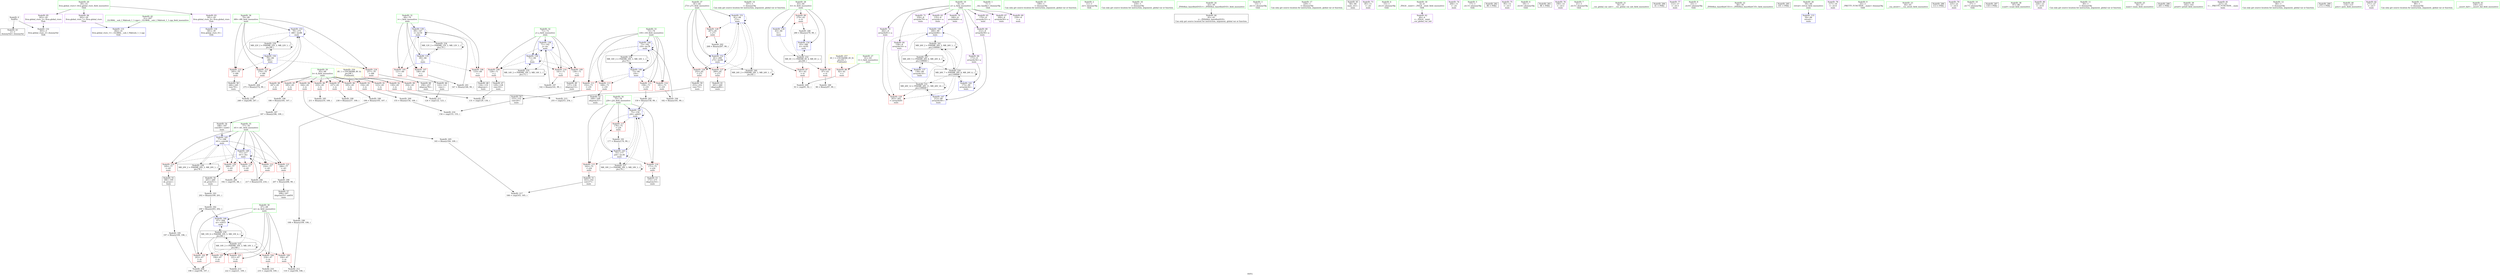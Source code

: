 digraph "SVFG" {
	label="SVFG";

	Node0x55f0c4d5fbc0 [shape=record,color=grey,label="{NodeID: 0\nNullPtr}"];
	Node0x55f0c4d5fbc0 -> Node0x55f0c4d7f590[style=solid];
	Node0x55f0c4d5fbc0 -> Node0x55f0c4d85b60[style=solid];
	Node0x55f0c4d7fad0 [shape=record,color=red,label="{NodeID: 97\n237\<--65\n\<--b\nmain\n}"];
	Node0x55f0c4d7fad0 -> Node0x55f0c4d838e0[style=solid];
	Node0x55f0c4d60270 [shape=record,color=green,label="{NodeID: 14\n107\<--1\n\<--dummyObj\nCan only get source location for instruction, argument, global var or function.}"];
	Node0x55f0c4d83160 [shape=record,color=grey,label="{NodeID: 194\n182 = Binary(181, 99, )\n}"];
	Node0x55f0c4d83160 -> Node0x55f0c4d86550[style=solid];
	Node0x55f0c4d80630 [shape=record,color=red,label="{NodeID: 111\n152\<--73\n\<--i18\nmain\n}"];
	Node0x55f0c4d80630 -> Node0x55f0c4d61d00[style=solid];
	Node0x55f0c4d62530 [shape=record,color=green,label="{NodeID: 28\n63\<--64\ntt\<--tt_field_insensitive\nmain\n}"];
	Node0x55f0c4d62530 -> Node0x55f0c4d82650[style=solid];
	Node0x55f0c4d62530 -> Node0x55f0c4d82720[style=solid];
	Node0x55f0c4d62530 -> Node0x55f0c4d827f0[style=solid];
	Node0x55f0c4d62530 -> Node0x55f0c4d85d30[style=solid];
	Node0x55f0c4d62530 -> Node0x55f0c4d86d70[style=solid];
	Node0x55f0c4d8bbe0 [shape=record,color=grey,label="{NodeID: 208\n198 = cmp(194, 197, )\n}"];
	Node0x55f0c4d85550 [shape=record,color=red,label="{NodeID: 125\n274\<--79\n\<--i68\nmain\n}"];
	Node0x55f0c4d85550 -> Node0x55f0c4d8b5e0[style=solid];
	Node0x55f0c4d7f490 [shape=record,color=green,label="{NodeID: 42\n31\<--297\n_GLOBAL__sub_I_Nikitosh_1_1.cpp\<--_GLOBAL__sub_I_Nikitosh_1_1.cpp_field_insensitive\n}"];
	Node0x55f0c4d7f490 -> Node0x55f0c4d85a60[style=solid];
	Node0x55f0c4d86140 [shape=record,color=blue,label="{NodeID: 139\n69\<--147\ni\<--inc16\nmain\n}"];
	Node0x55f0c4d86140 -> Node0x55f0c4d80150[style=dashed];
	Node0x55f0c4d86140 -> Node0x55f0c4d80220[style=dashed];
	Node0x55f0c4d86140 -> Node0x55f0c4d802f0[style=dashed];
	Node0x55f0c4d86140 -> Node0x55f0c4d86140[style=dashed];
	Node0x55f0c4d86140 -> Node0x55f0c4d98570[style=dashed];
	Node0x55f0c4d80c90 [shape=record,color=black,label="{NodeID: 56\n201\<--200\nsh_prom51\<--\nmain\n}"];
	Node0x55f0c4d80c90 -> Node0x55f0c4d82fe0[style=solid];
	Node0x55f0c4d98f70 [shape=record,color=black,label="{NodeID: 236\nMR_16V_2 = PHI(MR_16V_3, MR_16V_1, )\npts\{74 \}\n}"];
	Node0x55f0c4d98f70 -> Node0x55f0c4d86210[style=dashed];
	Node0x55f0c4d98f70 -> Node0x55f0c4d98f70[style=dashed];
	Node0x55f0c4d86ca0 [shape=record,color=blue,label="{NodeID: 153\n79\<--275\ni68\<--inc88\nmain\n}"];
	Node0x55f0c4d86ca0 -> Node0x55f0c4d853b0[style=dashed];
	Node0x55f0c4d86ca0 -> Node0x55f0c4d85480[style=dashed];
	Node0x55f0c4d86ca0 -> Node0x55f0c4d85550[style=dashed];
	Node0x55f0c4d86ca0 -> Node0x55f0c4d86ca0[style=dashed];
	Node0x55f0c4d86ca0 -> Node0x55f0c4d99e70[style=dashed];
	Node0x55f0c4d817f0 [shape=record,color=purple,label="{NodeID: 70\n240\<--8\narrayidx66\<--a\nmain\n}"];
	Node0x55f0c4d817f0 -> Node0x55f0c4d86960[style=solid];
	Node0x55f0c4d82380 [shape=record,color=purple,label="{NodeID: 84\n302\<--29\nllvm.global_ctors_1\<--llvm.global_ctors\nGlob }"];
	Node0x55f0c4d82380 -> Node0x55f0c4d85a60[style=solid];
	Node0x55f0c4d73530 [shape=record,color=green,label="{NodeID: 1\n7\<--1\n__dso_handle\<--dummyObj\nGlob }"];
	Node0x55f0c4d7fba0 [shape=record,color=red,label="{NodeID: 98\n247\<--65\n\<--b\nmain\n}"];
	Node0x55f0c4d7fba0 -> Node0x55f0c4d8c4e0[style=solid];
	Node0x55f0c4d61360 [shape=record,color=green,label="{NodeID: 15\n109\<--1\n\<--dummyObj\nCan only get source location for instruction, argument, global var or function.}"];
	Node0x55f0c4d832e0 [shape=record,color=grey,label="{NodeID: 195\n197 = Binary(109, 196, )\n}"];
	Node0x55f0c4d832e0 -> Node0x55f0c4d8bbe0[style=solid];
	Node0x55f0c4d80700 [shape=record,color=red,label="{NodeID: 112\n158\<--73\n\<--i18\nmain\n}"];
	Node0x55f0c4d80700 -> Node0x55f0c4d8b460[style=solid];
	Node0x55f0c4d62600 [shape=record,color=green,label="{NodeID: 29\n65\<--66\nb\<--b_field_insensitive\nmain\n}"];
	Node0x55f0c4d62600 -> Node0x55f0c4d828c0[style=solid];
	Node0x55f0c4d62600 -> Node0x55f0c4d82990[style=solid];
	Node0x55f0c4d62600 -> Node0x55f0c4d82a60[style=solid];
	Node0x55f0c4d62600 -> Node0x55f0c4d82b30[style=solid];
	Node0x55f0c4d62600 -> Node0x55f0c4d82c00[style=solid];
	Node0x55f0c4d62600 -> Node0x55f0c4d82cd0[style=solid];
	Node0x55f0c4d62600 -> Node0x55f0c4d7fa00[style=solid];
	Node0x55f0c4d62600 -> Node0x55f0c4d7fad0[style=solid];
	Node0x55f0c4d62600 -> Node0x55f0c4d7fba0[style=solid];
	Node0x55f0c4d62600 -> Node0x55f0c4d7fc70[style=solid];
	Node0x55f0c4d8bd60 [shape=record,color=grey,label="{NodeID: 209\n93 = cmp(91, 92, )\n}"];
	Node0x55f0c4d85620 [shape=record,color=red,label="{NodeID: 126\n252\<--81\n\<--j73\nmain\n}"];
	Node0x55f0c4d85620 -> Node0x55f0c4d80f00[style=solid];
	Node0x55f0c4d7f590 [shape=record,color=black,label="{NodeID: 43\n2\<--3\ndummyVal\<--dummyVal\n}"];
	Node0x55f0c4d86210 [shape=record,color=blue,label="{NodeID: 140\n73\<--84\ni18\<--\nmain\n}"];
	Node0x55f0c4d86210 -> Node0x55f0c4d80630[style=dashed];
	Node0x55f0c4d86210 -> Node0x55f0c4d80700[style=dashed];
	Node0x55f0c4d86210 -> Node0x55f0c4d807d0[style=dashed];
	Node0x55f0c4d86210 -> Node0x55f0c4d808a0[style=dashed];
	Node0x55f0c4d86210 -> Node0x55f0c4d86550[style=dashed];
	Node0x55f0c4d86210 -> Node0x55f0c4d98f70[style=dashed];
	Node0x55f0c4d80d60 [shape=record,color=black,label="{NodeID: 57\n208\<--207\nidxprom55\<--add54\nmain\n}"];
	Node0x55f0c4d99470 [shape=record,color=black,label="{NodeID: 237\nMR_18V_2 = PHI(MR_18V_3, MR_18V_1, )\npts\{76 \}\n}"];
	Node0x55f0c4d99470 -> Node0x55f0c4d862e0[style=dashed];
	Node0x55f0c4d99470 -> Node0x55f0c4d99470[style=dashed];
	Node0x55f0c4d86d70 [shape=record,color=blue,label="{NodeID: 154\n63\<--280\ntt\<--inc91\nmain\n}"];
	Node0x55f0c4d86d70 -> Node0x55f0c4d97b70[style=dashed];
	Node0x55f0c4d818c0 [shape=record,color=purple,label="{NodeID: 71\n259\<--8\narrayidx79\<--a\nmain\n}"];
	Node0x55f0c4d82480 [shape=record,color=purple,label="{NodeID: 85\n303\<--29\nllvm.global_ctors_2\<--llvm.global_ctors\nGlob }"];
	Node0x55f0c4d82480 -> Node0x55f0c4d85b60[style=solid];
	Node0x55f0c4d60b40 [shape=record,color=green,label="{NodeID: 2\n11\<--1\n.str\<--dummyObj\nGlob }"];
	Node0x55f0c4d7fc70 [shape=record,color=red,label="{NodeID: 99\n254\<--65\n\<--b\nmain\n}"];
	Node0x55f0c4d7fc70 -> Node0x55f0c4d8c660[style=solid];
	Node0x55f0c4d61430 [shape=record,color=green,label="{NodeID: 16\n218\<--1\n\<--dummyObj\nCan only get source location for instruction, argument, global var or function.}"];
	Node0x55f0c4d83460 [shape=record,color=grey,label="{NodeID: 196\n186 = Binary(185, 107, )\n}"];
	Node0x55f0c4d83460 -> Node0x55f0c4d88c50[style=solid];
	Node0x55f0c4d807d0 [shape=record,color=red,label="{NodeID: 113\n168\<--73\n\<--i18\nmain\n}"];
	Node0x55f0c4d807d0 -> Node0x55f0c4d61ea0[style=solid];
	Node0x55f0c4d626d0 [shape=record,color=green,label="{NodeID: 30\n67\<--68\nm\<--m_field_insensitive\nmain\n}"];
	Node0x55f0c4d626d0 -> Node0x55f0c4d7fd40[style=solid];
	Node0x55f0c4d626d0 -> Node0x55f0c4d7fe10[style=solid];
	Node0x55f0c4d626d0 -> Node0x55f0c4d7fee0[style=solid];
	Node0x55f0c4d626d0 -> Node0x55f0c4d7ffb0[style=solid];
	Node0x55f0c4d626d0 -> Node0x55f0c4d80080[style=solid];
	Node0x55f0c4d626d0 -> Node0x55f0c4d866f0[style=solid];
	Node0x55f0c4d8bee0 [shape=record,color=grey,label="{NodeID: 210\n235 = cmp(234, 109, )\n}"];
	Node0x55f0c4d856f0 [shape=record,color=red,label="{NodeID: 127\n260\<--81\n\<--j73\nmain\n}"];
	Node0x55f0c4d856f0 -> Node0x55f0c4d810a0[style=solid];
	Node0x55f0c4d7f690 [shape=record,color=black,label="{NodeID: 44\n42\<--43\n\<--_ZNSt8ios_base4InitD1Ev\nCan only get source location for instruction, argument, global var or function.}"];
	Node0x55f0c4d862e0 [shape=record,color=blue,label="{NodeID: 141\n75\<--159\nj24\<--add25\nmain\n}"];
	Node0x55f0c4d862e0 -> Node0x55f0c4d80970[style=dashed];
	Node0x55f0c4d862e0 -> Node0x55f0c4d84e00[style=dashed];
	Node0x55f0c4d862e0 -> Node0x55f0c4d84ed0[style=dashed];
	Node0x55f0c4d862e0 -> Node0x55f0c4d862e0[style=dashed];
	Node0x55f0c4d862e0 -> Node0x55f0c4d86480[style=dashed];
	Node0x55f0c4d862e0 -> Node0x55f0c4d99470[style=dashed];
	Node0x55f0c4d80e30 [shape=record,color=black,label="{NodeID: 58\n246\<--245\nconv70\<--\nmain\n}"];
	Node0x55f0c4d80e30 -> Node0x55f0c4d8c4e0[style=solid];
	Node0x55f0c4d99970 [shape=record,color=black,label="{NodeID: 238\nMR_20V_2 = PHI(MR_20V_3, MR_20V_1, )\npts\{78 \}\n}"];
	Node0x55f0c4d99970 -> Node0x55f0c4d86620[style=dashed];
	Node0x55f0c4d99970 -> Node0x55f0c4d99970[style=dashed];
	Node0x55f0c4d81990 [shape=record,color=purple,label="{NodeID: 72\n262\<--8\narrayidx81\<--a\nmain\n}"];
	Node0x55f0c4d81990 -> Node0x55f0c4d85890[style=solid];
	Node0x55f0c4d82580 [shape=record,color=red,label="{NodeID: 86\n92\<--61\n\<--t\nmain\n}"];
	Node0x55f0c4d82580 -> Node0x55f0c4d8bd60[style=solid];
	Node0x55f0c4d5ecd0 [shape=record,color=green,label="{NodeID: 3\n13\<--1\n.str.1\<--dummyObj\nGlob }"];
	Node0x55f0c4d7fd40 [shape=record,color=red,label="{NodeID: 100\n104\<--67\n\<--m\nmain\n}"];
	Node0x55f0c4d7fd40 -> Node0x55f0c4d8c1e0[style=solid];
	Node0x55f0c4d61500 [shape=record,color=green,label="{NodeID: 17\n229\<--1\n\<--dummyObj\nCan only get source location for instruction, argument, global var or function.}"];
	Node0x55f0c4d835e0 [shape=record,color=grey,label="{NodeID: 197\n142 = Binary(141, 99, )\n}"];
	Node0x55f0c4d835e0 -> Node0x55f0c4d86070[style=solid];
	Node0x55f0c4d808a0 [shape=record,color=red,label="{NodeID: 114\n181\<--73\n\<--i18\nmain\n}"];
	Node0x55f0c4d808a0 -> Node0x55f0c4d83160[style=solid];
	Node0x55f0c4d627a0 [shape=record,color=green,label="{NodeID: 31\n69\<--70\ni\<--i_field_insensitive\nmain\n}"];
	Node0x55f0c4d627a0 -> Node0x55f0c4d80150[style=solid];
	Node0x55f0c4d627a0 -> Node0x55f0c4d80220[style=solid];
	Node0x55f0c4d627a0 -> Node0x55f0c4d802f0[style=solid];
	Node0x55f0c4d627a0 -> Node0x55f0c4d85e00[style=solid];
	Node0x55f0c4d627a0 -> Node0x55f0c4d86140[style=solid];
	Node0x55f0c4d8c060 [shape=record,color=grey,label="{NodeID: 211\n124 = cmp(122, 123, )\n}"];
	Node0x55f0c4d857c0 [shape=record,color=red,label="{NodeID: 128\n267\<--81\n\<--j73\nmain\n}"];
	Node0x55f0c4d857c0 -> Node0x55f0c4d8b320[style=solid];
	Node0x55f0c4d7f790 [shape=record,color=black,label="{NodeID: 45\n58\<--84\nmain_ret\<--\nmain\n}"];
	Node0x55f0c4d863b0 [shape=record,color=blue,label="{NodeID: 142\n173\<--99\narrayidx34\<--\nmain\n}"];
	Node0x55f0c4d863b0 -> Node0x55f0c4d863b0[style=dashed];
	Node0x55f0c4d863b0 -> Node0x55f0c4d93f70[style=dashed];
	Node0x55f0c4d80f00 [shape=record,color=black,label="{NodeID: 59\n253\<--252\nconv75\<--\nmain\n}"];
	Node0x55f0c4d80f00 -> Node0x55f0c4d8c660[style=solid];
	Node0x55f0c4d99e70 [shape=record,color=black,label="{NodeID: 239\nMR_22V_2 = PHI(MR_22V_3, MR_22V_1, )\npts\{80 \}\n}"];
	Node0x55f0c4d99e70 -> Node0x55f0c4d86a30[style=dashed];
	Node0x55f0c4d99e70 -> Node0x55f0c4d99e70[style=dashed];
	Node0x55f0c4d81a60 [shape=record,color=purple,label="{NodeID: 73\n85\<--11\n\<--.str\nmain\n}"];
	Node0x55f0c4d82650 [shape=record,color=red,label="{NodeID: 87\n91\<--63\n\<--tt\nmain\n}"];
	Node0x55f0c4d82650 -> Node0x55f0c4d8bd60[style=solid];
	Node0x55f0c4d60990 [shape=record,color=green,label="{NodeID: 4\n15\<--1\n.str.2\<--dummyObj\nGlob }"];
	Node0x55f0c4d887d0 [shape=record,color=grey,label="{NodeID: 184\n217 = Binary(216, 218, )\n}"];
	Node0x55f0c4d887d0 -> Node0x55f0c4d86890[style=solid];
	Node0x55f0c4d7fe10 [shape=record,color=red,label="{NodeID: 101\n194\<--67\n\<--m\nmain\n}"];
	Node0x55f0c4d7fe10 -> Node0x55f0c4d8bbe0[style=solid];
	Node0x55f0c4d615d0 [shape=record,color=green,label="{NodeID: 18\n4\<--6\n_ZStL8__ioinit\<--_ZStL8__ioinit_field_insensitive\nGlob }"];
	Node0x55f0c4d615d0 -> Node0x55f0c4d81170[style=solid];
	Node0x55f0c4d83760 [shape=record,color=grey,label="{NodeID: 198\n108 = Binary(109, 106, )\n}"];
	Node0x55f0c4d83760 -> Node0x55f0c4d8c1e0[style=solid];
	Node0x55f0c4d80970 [shape=record,color=red,label="{NodeID: 115\n162\<--75\n\<--j24\nmain\n}"];
	Node0x55f0c4d80970 -> Node0x55f0c4d61dd0[style=solid];
	Node0x55f0c4d62870 [shape=record,color=green,label="{NodeID: 32\n71\<--72\nj\<--j_field_insensitive\nmain\n}"];
	Node0x55f0c4d62870 -> Node0x55f0c4d803c0[style=solid];
	Node0x55f0c4d62870 -> Node0x55f0c4d80490[style=solid];
	Node0x55f0c4d62870 -> Node0x55f0c4d80560[style=solid];
	Node0x55f0c4d62870 -> Node0x55f0c4d85ed0[style=solid];
	Node0x55f0c4d62870 -> Node0x55f0c4d86070[style=solid];
	Node0x55f0c4d8c1e0 [shape=record,color=grey,label="{NodeID: 212\n110 = cmp(104, 108, )\n}"];
	Node0x55f0c4d85890 [shape=record,color=red,label="{NodeID: 129\n263\<--262\n\<--arrayidx81\nmain\n}"];
	Node0x55f0c4d7f860 [shape=record,color=black,label="{NodeID: 46\n122\<--121\nconv\<--\nmain\n}"];
	Node0x55f0c4d7f860 -> Node0x55f0c4d8c060[style=solid];
	Node0x55f0c4d86480 [shape=record,color=blue,label="{NodeID: 143\n75\<--177\nj24\<--inc36\nmain\n}"];
	Node0x55f0c4d86480 -> Node0x55f0c4d80970[style=dashed];
	Node0x55f0c4d86480 -> Node0x55f0c4d84e00[style=dashed];
	Node0x55f0c4d86480 -> Node0x55f0c4d84ed0[style=dashed];
	Node0x55f0c4d86480 -> Node0x55f0c4d862e0[style=dashed];
	Node0x55f0c4d86480 -> Node0x55f0c4d86480[style=dashed];
	Node0x55f0c4d86480 -> Node0x55f0c4d99470[style=dashed];
	Node0x55f0c4d80fd0 [shape=record,color=black,label="{NodeID: 60\n258\<--257\nidxprom78\<--\nmain\n}"];
	Node0x55f0c4d9a370 [shape=record,color=black,label="{NodeID: 240\nMR_24V_2 = PHI(MR_24V_3, MR_24V_1, )\npts\{82 \}\n}"];
	Node0x55f0c4d9a370 -> Node0x55f0c4d86b00[style=dashed];
	Node0x55f0c4d9a370 -> Node0x55f0c4d9a370[style=dashed];
	Node0x55f0c4d81b30 [shape=record,color=purple,label="{NodeID: 74\n264\<--11\n\<--.str\nmain\n}"];
	Node0x55f0c4d82720 [shape=record,color=red,label="{NodeID: 88\n97\<--63\n\<--tt\nmain\n}"];
	Node0x55f0c4d82720 -> Node0x55f0c4d88f50[style=solid];
	Node0x55f0c4d5fee0 [shape=record,color=green,label="{NodeID: 5\n17\<--1\n.str.3\<--dummyObj\nGlob }"];
	Node0x55f0c4d88950 [shape=record,color=grey,label="{NodeID: 185\n211 = Binary(210, 109, )\n}"];
	Node0x55f0c4d7fee0 [shape=record,color=red,label="{NodeID: 102\n203\<--67\n\<--m\nmain\n}"];
	Node0x55f0c4d7fee0 -> Node0x55f0c4d82e60[style=solid];
	Node0x55f0c4d616a0 [shape=record,color=green,label="{NodeID: 19\n8\<--10\na\<--a_field_insensitive\nGlob }"];
	Node0x55f0c4d616a0 -> Node0x55f0c4d81240[style=solid];
	Node0x55f0c4d616a0 -> Node0x55f0c4d81310[style=solid];
	Node0x55f0c4d616a0 -> Node0x55f0c4d813e0[style=solid];
	Node0x55f0c4d616a0 -> Node0x55f0c4d814b0[style=solid];
	Node0x55f0c4d616a0 -> Node0x55f0c4d81580[style=solid];
	Node0x55f0c4d616a0 -> Node0x55f0c4d81650[style=solid];
	Node0x55f0c4d616a0 -> Node0x55f0c4d81720[style=solid];
	Node0x55f0c4d616a0 -> Node0x55f0c4d817f0[style=solid];
	Node0x55f0c4d616a0 -> Node0x55f0c4d818c0[style=solid];
	Node0x55f0c4d616a0 -> Node0x55f0c4d81990[style=solid];
	Node0x55f0c4dad4e0 [shape=record,color=black,label="{NodeID: 282\n86 = PHI()\n}"];
	Node0x55f0c4d838e0 [shape=record,color=grey,label="{NodeID: 199\n238 = Binary(237, 109, )\n}"];
	Node0x55f0c4d84e00 [shape=record,color=red,label="{NodeID: 116\n171\<--75\n\<--j24\nmain\n}"];
	Node0x55f0c4d84e00 -> Node0x55f0c4d80a20[style=solid];
	Node0x55f0c4d7ee40 [shape=record,color=green,label="{NodeID: 33\n73\<--74\ni18\<--i18_field_insensitive\nmain\n}"];
	Node0x55f0c4d7ee40 -> Node0x55f0c4d80630[style=solid];
	Node0x55f0c4d7ee40 -> Node0x55f0c4d80700[style=solid];
	Node0x55f0c4d7ee40 -> Node0x55f0c4d807d0[style=solid];
	Node0x55f0c4d7ee40 -> Node0x55f0c4d808a0[style=solid];
	Node0x55f0c4d7ee40 -> Node0x55f0c4d86210[style=solid];
	Node0x55f0c4d7ee40 -> Node0x55f0c4d86550[style=solid];
	Node0x55f0c4d8c360 [shape=record,color=grey,label="{NodeID: 213\n222 = cmp(221, 109, )\n}"];
	Node0x55f0c4d85960 [shape=record,color=blue,label="{NodeID: 130\n301\<--30\nllvm.global_ctors_0\<--\nGlob }"];
	Node0x55f0c4d7f930 [shape=record,color=black,label="{NodeID: 47\n129\<--128\nconv10\<--\nmain\n}"];
	Node0x55f0c4d7f930 -> Node0x55f0c4d8ba60[style=solid];
	Node0x55f0c4d86550 [shape=record,color=blue,label="{NodeID: 144\n73\<--182\ni18\<--inc39\nmain\n}"];
	Node0x55f0c4d86550 -> Node0x55f0c4d80630[style=dashed];
	Node0x55f0c4d86550 -> Node0x55f0c4d80700[style=dashed];
	Node0x55f0c4d86550 -> Node0x55f0c4d807d0[style=dashed];
	Node0x55f0c4d86550 -> Node0x55f0c4d808a0[style=dashed];
	Node0x55f0c4d86550 -> Node0x55f0c4d86550[style=dashed];
	Node0x55f0c4d86550 -> Node0x55f0c4d98f70[style=dashed];
	Node0x55f0c4d810a0 [shape=record,color=black,label="{NodeID: 61\n261\<--260\nidxprom80\<--\nmain\n}"];
	Node0x55f0c4d9a870 [shape=record,color=black,label="{NodeID: 241\nMR_26V_2 = PHI(MR_26V_3, MR_26V_1, )\npts\{100000 \}\n}"];
	Node0x55f0c4d9a870 -> Node0x55f0c4d93f70[style=dashed];
	Node0x55f0c4d9a870 -> Node0x55f0c4d9a870[style=dashed];
	Node0x55f0c4d9a870 -> Node0x55f0c4d9ca70[style=dashed];
	Node0x55f0c4d81c00 [shape=record,color=purple,label="{NodeID: 75\n95\<--13\n\<--.str.1\nmain\n}"];
	Node0x55f0c4d827f0 [shape=record,color=red,label="{NodeID: 89\n279\<--63\n\<--tt\nmain\n}"];
	Node0x55f0c4d827f0 -> Node0x55f0c4d88ad0[style=solid];
	Node0x55f0c4d62990 [shape=record,color=green,label="{NodeID: 6\n19\<--1\n.str.4\<--dummyObj\nGlob }"];
	Node0x55f0c4d88ad0 [shape=record,color=grey,label="{NodeID: 186\n280 = Binary(279, 99, )\n}"];
	Node0x55f0c4d88ad0 -> Node0x55f0c4d86d70[style=solid];
	Node0x55f0c4d7ffb0 [shape=record,color=red,label="{NodeID: 103\n221\<--67\n\<--m\nmain\n}"];
	Node0x55f0c4d7ffb0 -> Node0x55f0c4d8c360[style=solid];
	Node0x55f0c4d60c90 [shape=record,color=green,label="{NodeID: 20\n29\<--33\nllvm.global_ctors\<--llvm.global_ctors_field_insensitive\nGlob }"];
	Node0x55f0c4d60c90 -> Node0x55f0c4d82280[style=solid];
	Node0x55f0c4d60c90 -> Node0x55f0c4d82380[style=solid];
	Node0x55f0c4d60c90 -> Node0x55f0c4d82480[style=solid];
	Node0x55f0c4dad5e0 [shape=record,color=black,label="{NodeID: 283\n96 = PHI()\n}"];
	Node0x55f0c4d83a60 [shape=record,color=grey,label="{NodeID: 200\n155 = Binary(154, 109, )\n}"];
	Node0x55f0c4d83a60 -> Node0x55f0c4d8c7e0[style=solid];
	Node0x55f0c4d84ed0 [shape=record,color=red,label="{NodeID: 117\n176\<--75\n\<--j24\nmain\n}"];
	Node0x55f0c4d84ed0 -> Node0x55f0c4d89250[style=solid];
	Node0x55f0c4d7eed0 [shape=record,color=green,label="{NodeID: 34\n75\<--76\nj24\<--j24_field_insensitive\nmain\n}"];
	Node0x55f0c4d7eed0 -> Node0x55f0c4d80970[style=solid];
	Node0x55f0c4d7eed0 -> Node0x55f0c4d84e00[style=solid];
	Node0x55f0c4d7eed0 -> Node0x55f0c4d84ed0[style=solid];
	Node0x55f0c4d7eed0 -> Node0x55f0c4d862e0[style=solid];
	Node0x55f0c4d7eed0 -> Node0x55f0c4d86480[style=solid];
	Node0x55f0c4d8c4e0 [shape=record,color=grey,label="{NodeID: 214\n248 = cmp(246, 247, )\n}"];
	Node0x55f0c4d85a60 [shape=record,color=blue,label="{NodeID: 131\n302\<--31\nllvm.global_ctors_1\<--_GLOBAL__sub_I_Nikitosh_1_1.cpp\nGlob }"];
	Node0x55f0c4d61b60 [shape=record,color=black,label="{NodeID: 48\n134\<--133\nidxprom\<--\nmain\n}"];
	Node0x55f0c4d86620 [shape=record,color=blue,label="{NodeID: 145\n77\<--188\ni41\<--conv44\nmain\n}"];
	Node0x55f0c4d86620 -> Node0x55f0c4d84fa0[style=dashed];
	Node0x55f0c4d86620 -> Node0x55f0c4d85070[style=dashed];
	Node0x55f0c4d86620 -> Node0x55f0c4d85140[style=dashed];
	Node0x55f0c4d86620 -> Node0x55f0c4d85210[style=dashed];
	Node0x55f0c4d86620 -> Node0x55f0c4d852e0[style=dashed];
	Node0x55f0c4d86620 -> Node0x55f0c4d86890[style=dashed];
	Node0x55f0c4d86620 -> Node0x55f0c4d99970[style=dashed];
	Node0x55f0c4d81170 [shape=record,color=purple,label="{NodeID: 62\n40\<--4\n\<--_ZStL8__ioinit\n__cxx_global_var_init\n}"];
	Node0x55f0c4d81cd0 [shape=record,color=purple,label="{NodeID: 76\n100\<--15\n\<--.str.2\nmain\n}"];
	Node0x55f0c4d828c0 [shape=record,color=red,label="{NodeID: 90\n105\<--65\n\<--b\nmain\n}"];
	Node0x55f0c4d828c0 -> Node0x55f0c4d88dd0[style=solid];
	Node0x55f0c4d62a20 [shape=record,color=green,label="{NodeID: 7\n21\<--1\n.str.5\<--dummyObj\nGlob }"];
	Node0x55f0c4d88c50 [shape=record,color=grey,label="{NodeID: 187\n187 = Binary(186, 109, )\n}"];
	Node0x55f0c4d88c50 -> Node0x55f0c4d80af0[style=solid];
	Node0x55f0c4d80080 [shape=record,color=red,label="{NodeID: 104\n234\<--67\n\<--m\nmain\n}"];
	Node0x55f0c4d80080 -> Node0x55f0c4d8bee0[style=solid];
	Node0x55f0c4d60d60 [shape=record,color=green,label="{NodeID: 21\n34\<--35\n__cxx_global_var_init\<--__cxx_global_var_init_field_insensitive\n}"];
	Node0x55f0c4dade00 [shape=record,color=black,label="{NodeID: 284\n41 = PHI()\n}"];
	Node0x55f0c4d83be0 [shape=record,color=grey,label="{NodeID: 201\n147 = Binary(146, 99, )\n}"];
	Node0x55f0c4d83be0 -> Node0x55f0c4d86140[style=solid];
	Node0x55f0c4d84fa0 [shape=record,color=red,label="{NodeID: 118\n191\<--77\n\<--i41\nmain\n}"];
	Node0x55f0c4d84fa0 -> Node0x55f0c4d8b8e0[style=solid];
	Node0x55f0c4d7ef60 [shape=record,color=green,label="{NodeID: 35\n77\<--78\ni41\<--i41_field_insensitive\nmain\n}"];
	Node0x55f0c4d7ef60 -> Node0x55f0c4d84fa0[style=solid];
	Node0x55f0c4d7ef60 -> Node0x55f0c4d85070[style=solid];
	Node0x55f0c4d7ef60 -> Node0x55f0c4d85140[style=solid];
	Node0x55f0c4d7ef60 -> Node0x55f0c4d85210[style=solid];
	Node0x55f0c4d7ef60 -> Node0x55f0c4d852e0[style=solid];
	Node0x55f0c4d7ef60 -> Node0x55f0c4d86620[style=solid];
	Node0x55f0c4d7ef60 -> Node0x55f0c4d86890[style=solid];
	Node0x55f0c4d8c660 [shape=record,color=grey,label="{NodeID: 215\n255 = cmp(253, 254, )\n}"];
	Node0x55f0c4d85b60 [shape=record,color=blue, style = dotted,label="{NodeID: 132\n303\<--3\nllvm.global_ctors_2\<--dummyVal\nGlob }"];
	Node0x55f0c4d61c30 [shape=record,color=black,label="{NodeID: 49\n137\<--136\nidxprom13\<--\nmain\n}"];
	Node0x55f0c4d866f0 [shape=record,color=blue,label="{NodeID: 146\n67\<--204\nm\<--sub53\nmain\n}"];
	Node0x55f0c4d866f0 -> Node0x55f0c4d97170[style=dashed];
	Node0x55f0c4d81240 [shape=record,color=purple,label="{NodeID: 63\n135\<--8\narrayidx\<--a\nmain\n}"];
	Node0x55f0c4d81da0 [shape=record,color=purple,label="{NodeID: 77\n112\<--17\n\<--.str.3\nmain\n}"];
	Node0x55f0c4da0290 [shape=record,color=yellow,style=double,label="{NodeID: 257\n4V_1 = ENCHI(MR_4V_0)\npts\{62 \}\nFun[main]}"];
	Node0x55f0c4da0290 -> Node0x55f0c4d82580[style=dashed];
	Node0x55f0c4d82990 [shape=record,color=red,label="{NodeID: 91\n123\<--65\n\<--b\nmain\n}"];
	Node0x55f0c4d82990 -> Node0x55f0c4d8c060[style=solid];
	Node0x55f0c4d611e0 [shape=record,color=green,label="{NodeID: 8\n23\<--1\n.str.6\<--dummyObj\nGlob }"];
	Node0x55f0c4d88dd0 [shape=record,color=grey,label="{NodeID: 188\n106 = Binary(105, 107, )\n}"];
	Node0x55f0c4d88dd0 -> Node0x55f0c4d83760[style=solid];
	Node0x55f0c4d80150 [shape=record,color=red,label="{NodeID: 105\n121\<--69\n\<--i\nmain\n}"];
	Node0x55f0c4d80150 -> Node0x55f0c4d7f860[style=solid];
	Node0x55f0c4d60e30 [shape=record,color=green,label="{NodeID: 22\n38\<--39\n_ZNSt8ios_base4InitC1Ev\<--_ZNSt8ios_base4InitC1Ev_field_insensitive\n}"];
	Node0x55f0c4dadf00 [shape=record,color=black,label="{NodeID: 285\n101 = PHI()\n}"];
	Node0x55f0c4d8b320 [shape=record,color=grey,label="{NodeID: 202\n268 = Binary(267, 99, )\n}"];
	Node0x55f0c4d8b320 -> Node0x55f0c4d86bd0[style=solid];
	Node0x55f0c4d85070 [shape=record,color=red,label="{NodeID: 119\n195\<--77\n\<--i41\nmain\n}"];
	Node0x55f0c4d85070 -> Node0x55f0c4d80bc0[style=solid];
	Node0x55f0c4d7eff0 [shape=record,color=green,label="{NodeID: 36\n79\<--80\ni68\<--i68_field_insensitive\nmain\n}"];
	Node0x55f0c4d7eff0 -> Node0x55f0c4d853b0[style=solid];
	Node0x55f0c4d7eff0 -> Node0x55f0c4d85480[style=solid];
	Node0x55f0c4d7eff0 -> Node0x55f0c4d85550[style=solid];
	Node0x55f0c4d7eff0 -> Node0x55f0c4d86a30[style=solid];
	Node0x55f0c4d7eff0 -> Node0x55f0c4d86ca0[style=solid];
	Node0x55f0c4d8c7e0 [shape=record,color=grey,label="{NodeID: 216\n156 = cmp(153, 155, )\n}"];
	Node0x55f0c4d85c60 [shape=record,color=blue,label="{NodeID: 133\n59\<--84\nretval\<--\nmain\n}"];
	Node0x55f0c4d61d00 [shape=record,color=black,label="{NodeID: 50\n153\<--152\nconv20\<--\nmain\n}"];
	Node0x55f0c4d61d00 -> Node0x55f0c4d8c7e0[style=solid];
	Node0x55f0c4d97170 [shape=record,color=black,label="{NodeID: 230\nMR_10V_6 = PHI(MR_10V_5, MR_10V_4, )\npts\{68 \}\n}"];
	Node0x55f0c4d97170 -> Node0x55f0c4d7fe10[style=dashed];
	Node0x55f0c4d97170 -> Node0x55f0c4d7fee0[style=dashed];
	Node0x55f0c4d97170 -> Node0x55f0c4d7ffb0[style=dashed];
	Node0x55f0c4d97170 -> Node0x55f0c4d80080[style=dashed];
	Node0x55f0c4d97170 -> Node0x55f0c4d866f0[style=dashed];
	Node0x55f0c4d97170 -> Node0x55f0c4d97170[style=dashed];
	Node0x55f0c4d97170 -> Node0x55f0c4d98070[style=dashed];
	Node0x55f0c4d867c0 [shape=record,color=blue,label="{NodeID: 147\n212\<--99\narrayidx58\<--\nmain\n}"];
	Node0x55f0c4d867c0 -> Node0x55f0c4d97670[style=dashed];
	Node0x55f0c4d81310 [shape=record,color=purple,label="{NodeID: 64\n138\<--8\narrayidx14\<--a\nmain\n}"];
	Node0x55f0c4d81310 -> Node0x55f0c4d85fa0[style=solid];
	Node0x55f0c4d81e70 [shape=record,color=purple,label="{NodeID: 78\n117\<--19\n\<--.str.4\nmain\n}"];
	Node0x55f0c4d82a60 [shape=record,color=red,label="{NodeID: 92\n130\<--65\n\<--b\nmain\n}"];
	Node0x55f0c4d82a60 -> Node0x55f0c4d8ba60[style=solid];
	Node0x55f0c4d60750 [shape=record,color=green,label="{NodeID: 9\n25\<--1\n__PRETTY_FUNCTION__.main\<--dummyObj\nGlob }"];
	Node0x55f0c4d88f50 [shape=record,color=grey,label="{NodeID: 189\n98 = Binary(97, 99, )\n}"];
	Node0x55f0c4d80220 [shape=record,color=red,label="{NodeID: 106\n133\<--69\n\<--i\nmain\n}"];
	Node0x55f0c4d80220 -> Node0x55f0c4d61b60[style=solid];
	Node0x55f0c4d60f00 [shape=record,color=green,label="{NodeID: 23\n44\<--45\n__cxa_atexit\<--__cxa_atexit_field_insensitive\n}"];
	Node0x55f0c4dae000 [shape=record,color=black,label="{NodeID: 286\n113 = PHI()\n}"];
	Node0x55f0c4d8b460 [shape=record,color=grey,label="{NodeID: 203\n159 = Binary(158, 99, )\n}"];
	Node0x55f0c4d8b460 -> Node0x55f0c4d862e0[style=solid];
	Node0x55f0c4d85140 [shape=record,color=red,label="{NodeID: 120\n200\<--77\n\<--i41\nmain\n}"];
	Node0x55f0c4d85140 -> Node0x55f0c4d80c90[style=solid];
	Node0x55f0c4d7f080 [shape=record,color=green,label="{NodeID: 37\n81\<--82\nj73\<--j73_field_insensitive\nmain\n}"];
	Node0x55f0c4d7f080 -> Node0x55f0c4d85620[style=solid];
	Node0x55f0c4d7f080 -> Node0x55f0c4d856f0[style=solid];
	Node0x55f0c4d7f080 -> Node0x55f0c4d857c0[style=solid];
	Node0x55f0c4d7f080 -> Node0x55f0c4d86b00[style=solid];
	Node0x55f0c4d7f080 -> Node0x55f0c4d86bd0[style=solid];
	Node0x55f0c4d8c960 [shape=record,color=grey,label="{NodeID: 217\n166 = cmp(163, 165, )\n}"];
	Node0x55f0c4d85d30 [shape=record,color=blue,label="{NodeID: 134\n63\<--84\ntt\<--\nmain\n}"];
	Node0x55f0c4d85d30 -> Node0x55f0c4d97b70[style=dashed];
	Node0x55f0c4d61dd0 [shape=record,color=black,label="{NodeID: 51\n163\<--162\nconv27\<--\nmain\n}"];
	Node0x55f0c4d61dd0 -> Node0x55f0c4d8c960[style=solid];
	Node0x55f0c4d97670 [shape=record,color=black,label="{NodeID: 231\nMR_26V_12 = PHI(MR_26V_11, MR_26V_10, )\npts\{100000 \}\n}"];
	Node0x55f0c4d97670 -> Node0x55f0c4d85890[style=dashed];
	Node0x55f0c4d97670 -> Node0x55f0c4d867c0[style=dashed];
	Node0x55f0c4d97670 -> Node0x55f0c4d86960[style=dashed];
	Node0x55f0c4d97670 -> Node0x55f0c4d97670[style=dashed];
	Node0x55f0c4d97670 -> Node0x55f0c4d9a870[style=dashed];
	Node0x55f0c4d86890 [shape=record,color=blue,label="{NodeID: 148\n77\<--217\ni41\<--dec\nmain\n}"];
	Node0x55f0c4d86890 -> Node0x55f0c4d84fa0[style=dashed];
	Node0x55f0c4d86890 -> Node0x55f0c4d85070[style=dashed];
	Node0x55f0c4d86890 -> Node0x55f0c4d85140[style=dashed];
	Node0x55f0c4d86890 -> Node0x55f0c4d85210[style=dashed];
	Node0x55f0c4d86890 -> Node0x55f0c4d852e0[style=dashed];
	Node0x55f0c4d86890 -> Node0x55f0c4d86890[style=dashed];
	Node0x55f0c4d86890 -> Node0x55f0c4d99970[style=dashed];
	Node0x55f0c4d813e0 [shape=record,color=purple,label="{NodeID: 65\n170\<--8\narrayidx32\<--a\nmain\n}"];
	Node0x55f0c4d81f40 [shape=record,color=purple,label="{NodeID: 79\n225\<--21\n\<--.str.5\nmain\n}"];
	Node0x55f0c4da0450 [shape=record,color=yellow,style=double,label="{NodeID: 259\n8V_1 = ENCHI(MR_8V_0)\npts\{66 \}\nFun[main]}"];
	Node0x55f0c4da0450 -> Node0x55f0c4d828c0[style=dashed];
	Node0x55f0c4da0450 -> Node0x55f0c4d82990[style=dashed];
	Node0x55f0c4da0450 -> Node0x55f0c4d82a60[style=dashed];
	Node0x55f0c4da0450 -> Node0x55f0c4d82b30[style=dashed];
	Node0x55f0c4da0450 -> Node0x55f0c4d82c00[style=dashed];
	Node0x55f0c4da0450 -> Node0x55f0c4d82cd0[style=dashed];
	Node0x55f0c4da0450 -> Node0x55f0c4d7fa00[style=dashed];
	Node0x55f0c4da0450 -> Node0x55f0c4d7fad0[style=dashed];
	Node0x55f0c4da0450 -> Node0x55f0c4d7fba0[style=dashed];
	Node0x55f0c4da0450 -> Node0x55f0c4d7fc70[style=dashed];
	Node0x55f0c4d82b30 [shape=record,color=red,label="{NodeID: 93\n154\<--65\n\<--b\nmain\n}"];
	Node0x55f0c4d82b30 -> Node0x55f0c4d83a60[style=solid];
	Node0x55f0c4d60820 [shape=record,color=green,label="{NodeID: 10\n27\<--1\n.str.7\<--dummyObj\nGlob }"];
	Node0x55f0c4d890d0 [shape=record,color=grey,label="{NodeID: 190\n207 = Binary(206, 99, )\n}"];
	Node0x55f0c4d890d0 -> Node0x55f0c4d80d60[style=solid];
	Node0x55f0c4d802f0 [shape=record,color=red,label="{NodeID: 107\n146\<--69\n\<--i\nmain\n}"];
	Node0x55f0c4d802f0 -> Node0x55f0c4d83be0[style=solid];
	Node0x55f0c4d60fd0 [shape=record,color=green,label="{NodeID: 24\n43\<--49\n_ZNSt8ios_base4InitD1Ev\<--_ZNSt8ios_base4InitD1Ev_field_insensitive\n}"];
	Node0x55f0c4d60fd0 -> Node0x55f0c4d7f690[style=solid];
	Node0x55f0c4dae100 [shape=record,color=black,label="{NodeID: 287\n118 = PHI()\n}"];
	Node0x55f0c4d8b5e0 [shape=record,color=grey,label="{NodeID: 204\n275 = Binary(274, 99, )\n}"];
	Node0x55f0c4d8b5e0 -> Node0x55f0c4d86ca0[style=solid];
	Node0x55f0c4d85210 [shape=record,color=red,label="{NodeID: 121\n206\<--77\n\<--i41\nmain\n}"];
	Node0x55f0c4d85210 -> Node0x55f0c4d890d0[style=solid];
	Node0x55f0c4d7f150 [shape=record,color=green,label="{NodeID: 38\n87\<--88\nscanf\<--scanf_field_insensitive\n}"];
	Node0x55f0c4d85e00 [shape=record,color=blue,label="{NodeID: 135\n69\<--84\ni\<--\nmain\n}"];
	Node0x55f0c4d85e00 -> Node0x55f0c4d80150[style=dashed];
	Node0x55f0c4d85e00 -> Node0x55f0c4d80220[style=dashed];
	Node0x55f0c4d85e00 -> Node0x55f0c4d802f0[style=dashed];
	Node0x55f0c4d85e00 -> Node0x55f0c4d86140[style=dashed];
	Node0x55f0c4d85e00 -> Node0x55f0c4d98570[style=dashed];
	Node0x55f0c4d61ea0 [shape=record,color=black,label="{NodeID: 52\n169\<--168\nidxprom31\<--\nmain\n}"];
	Node0x55f0c4d97b70 [shape=record,color=black,label="{NodeID: 232\nMR_6V_3 = PHI(MR_6V_4, MR_6V_2, )\npts\{64 \}\n}"];
	Node0x55f0c4d97b70 -> Node0x55f0c4d82650[style=dashed];
	Node0x55f0c4d97b70 -> Node0x55f0c4d82720[style=dashed];
	Node0x55f0c4d97b70 -> Node0x55f0c4d827f0[style=dashed];
	Node0x55f0c4d97b70 -> Node0x55f0c4d86d70[style=dashed];
	Node0x55f0c4d86960 [shape=record,color=blue,label="{NodeID: 149\n240\<--99\narrayidx66\<--\nmain\n}"];
	Node0x55f0c4d86960 -> Node0x55f0c4d85890[style=dashed];
	Node0x55f0c4d86960 -> Node0x55f0c4d9a870[style=dashed];
	Node0x55f0c4d814b0 [shape=record,color=purple,label="{NodeID: 66\n173\<--8\narrayidx34\<--a\nmain\n}"];
	Node0x55f0c4d814b0 -> Node0x55f0c4d863b0[style=solid];
	Node0x55f0c4d82010 [shape=record,color=purple,label="{NodeID: 80\n226\<--23\n\<--.str.6\nmain\n}"];
	Node0x55f0c4d82c00 [shape=record,color=red,label="{NodeID: 94\n164\<--65\n\<--b\nmain\n}"];
	Node0x55f0c4d82c00 -> Node0x55f0c4d8b760[style=solid];
	Node0x55f0c4d60040 [shape=record,color=green,label="{NodeID: 11\n30\<--1\n\<--dummyObj\nCan only get source location for instruction, argument, global var or function.}"];
	Node0x55f0c4d89250 [shape=record,color=grey,label="{NodeID: 191\n177 = Binary(176, 99, )\n}"];
	Node0x55f0c4d89250 -> Node0x55f0c4d86480[style=solid];
	Node0x55f0c4d803c0 [shape=record,color=red,label="{NodeID: 108\n128\<--71\n\<--j\nmain\n}"];
	Node0x55f0c4d803c0 -> Node0x55f0c4d7f930[style=solid];
	Node0x55f0c4d610a0 [shape=record,color=green,label="{NodeID: 25\n56\<--57\nmain\<--main_field_insensitive\n}"];
	Node0x55f0c4dae200 [shape=record,color=black,label="{NodeID: 288\n265 = PHI()\n}"];
	Node0x55f0c4d8b760 [shape=record,color=grey,label="{NodeID: 205\n165 = Binary(164, 109, )\n}"];
	Node0x55f0c4d8b760 -> Node0x55f0c4d8c960[style=solid];
	Node0x55f0c4d852e0 [shape=record,color=red,label="{NodeID: 122\n216\<--77\n\<--i41\nmain\n}"];
	Node0x55f0c4d852e0 -> Node0x55f0c4d887d0[style=solid];
	Node0x55f0c4d7f220 [shape=record,color=green,label="{NodeID: 39\n102\<--103\nprintf\<--printf_field_insensitive\n}"];
	Node0x55f0c4d85ed0 [shape=record,color=blue,label="{NodeID: 136\n71\<--84\nj\<--\nmain\n}"];
	Node0x55f0c4d85ed0 -> Node0x55f0c4d803c0[style=dashed];
	Node0x55f0c4d85ed0 -> Node0x55f0c4d80490[style=dashed];
	Node0x55f0c4d85ed0 -> Node0x55f0c4d80560[style=dashed];
	Node0x55f0c4d85ed0 -> Node0x55f0c4d85ed0[style=dashed];
	Node0x55f0c4d85ed0 -> Node0x55f0c4d86070[style=dashed];
	Node0x55f0c4d85ed0 -> Node0x55f0c4d98a70[style=dashed];
	Node0x55f0c4d80a20 [shape=record,color=black,label="{NodeID: 53\n172\<--171\nidxprom33\<--\nmain\n}"];
	Node0x55f0c4d98070 [shape=record,color=black,label="{NodeID: 233\nMR_10V_2 = PHI(MR_10V_3, MR_10V_1, )\npts\{68 \}\n}"];
	Node0x55f0c4d98070 -> Node0x55f0c4d7fd40[style=dashed];
	Node0x55f0c4d98070 -> Node0x55f0c4d7fe10[style=dashed];
	Node0x55f0c4d98070 -> Node0x55f0c4d7fee0[style=dashed];
	Node0x55f0c4d98070 -> Node0x55f0c4d7ffb0[style=dashed];
	Node0x55f0c4d98070 -> Node0x55f0c4d80080[style=dashed];
	Node0x55f0c4d98070 -> Node0x55f0c4d866f0[style=dashed];
	Node0x55f0c4d98070 -> Node0x55f0c4d97170[style=dashed];
	Node0x55f0c4d98070 -> Node0x55f0c4d98070[style=dashed];
	Node0x55f0c4d86a30 [shape=record,color=blue,label="{NodeID: 150\n79\<--84\ni68\<--\nmain\n}"];
	Node0x55f0c4d86a30 -> Node0x55f0c4d853b0[style=dashed];
	Node0x55f0c4d86a30 -> Node0x55f0c4d85480[style=dashed];
	Node0x55f0c4d86a30 -> Node0x55f0c4d85550[style=dashed];
	Node0x55f0c4d86a30 -> Node0x55f0c4d86ca0[style=dashed];
	Node0x55f0c4d86a30 -> Node0x55f0c4d99e70[style=dashed];
	Node0x55f0c4d81580 [shape=record,color=purple,label="{NodeID: 67\n209\<--8\narrayidx56\<--a\nmain\n}"];
	Node0x55f0c4d9ca70 [shape=record,color=black,label="{NodeID: 247\nMR_26V_5 = PHI(MR_26V_6, MR_26V_4, )\npts\{100000 \}\n}"];
	Node0x55f0c4d9ca70 -> Node0x55f0c4d85fa0[style=dashed];
	Node0x55f0c4d9ca70 -> Node0x55f0c4d93f70[style=dashed];
	Node0x55f0c4d9ca70 -> Node0x55f0c4d9ca70[style=dashed];
	Node0x55f0c4d820e0 [shape=record,color=purple,label="{NodeID: 81\n227\<--25\n\<--__PRETTY_FUNCTION__.main\nmain\n}"];
	Node0x55f0c4d82cd0 [shape=record,color=red,label="{NodeID: 95\n185\<--65\n\<--b\nmain\n}"];
	Node0x55f0c4d82cd0 -> Node0x55f0c4d83460[style=solid];
	Node0x55f0c4d600d0 [shape=record,color=green,label="{NodeID: 12\n84\<--1\n\<--dummyObj\nCan only get source location for instruction, argument, global var or function.}"];
	Node0x55f0c4d82e60 [shape=record,color=grey,label="{NodeID: 192\n204 = Binary(203, 202, )\n}"];
	Node0x55f0c4d82e60 -> Node0x55f0c4d866f0[style=solid];
	Node0x55f0c4d80490 [shape=record,color=red,label="{NodeID: 109\n136\<--71\n\<--j\nmain\n}"];
	Node0x55f0c4d80490 -> Node0x55f0c4d61c30[style=solid];
	Node0x55f0c4d62390 [shape=record,color=green,label="{NodeID: 26\n59\<--60\nretval\<--retval_field_insensitive\nmain\n}"];
	Node0x55f0c4d62390 -> Node0x55f0c4d85c60[style=solid];
	Node0x55f0c4dae300 [shape=record,color=black,label="{NodeID: 289\n272 = PHI()\n}"];
	Node0x55f0c4d8b8e0 [shape=record,color=grey,label="{NodeID: 206\n192 = cmp(191, 84, )\n}"];
	Node0x55f0c4d853b0 [shape=record,color=red,label="{NodeID: 123\n245\<--79\n\<--i68\nmain\n}"];
	Node0x55f0c4d853b0 -> Node0x55f0c4d80e30[style=solid];
	Node0x55f0c4d7f2f0 [shape=record,color=green,label="{NodeID: 40\n114\<--115\nputs\<--puts_field_insensitive\n}"];
	Node0x55f0c4d93f70 [shape=record,color=black,label="{NodeID: 220\nMR_26V_7 = PHI(MR_26V_8, MR_26V_4, )\npts\{100000 \}\n}"];
	Node0x55f0c4d93f70 -> Node0x55f0c4d85890[style=dashed];
	Node0x55f0c4d93f70 -> Node0x55f0c4d863b0[style=dashed];
	Node0x55f0c4d93f70 -> Node0x55f0c4d867c0[style=dashed];
	Node0x55f0c4d93f70 -> Node0x55f0c4d86960[style=dashed];
	Node0x55f0c4d93f70 -> Node0x55f0c4d93f70[style=dashed];
	Node0x55f0c4d93f70 -> Node0x55f0c4d97670[style=dashed];
	Node0x55f0c4d93f70 -> Node0x55f0c4d9a870[style=dashed];
	Node0x55f0c4d85fa0 [shape=record,color=blue,label="{NodeID: 137\n138\<--84\narrayidx14\<--\nmain\n}"];
	Node0x55f0c4d85fa0 -> Node0x55f0c4d9ca70[style=dashed];
	Node0x55f0c4d80af0 [shape=record,color=black,label="{NodeID: 54\n188\<--187\nconv44\<--sub43\nmain\n}"];
	Node0x55f0c4d80af0 -> Node0x55f0c4d86620[style=solid];
	Node0x55f0c4d98570 [shape=record,color=black,label="{NodeID: 234\nMR_12V_2 = PHI(MR_12V_3, MR_12V_1, )\npts\{70 \}\n}"];
	Node0x55f0c4d98570 -> Node0x55f0c4d85e00[style=dashed];
	Node0x55f0c4d98570 -> Node0x55f0c4d98570[style=dashed];
	Node0x55f0c4d86b00 [shape=record,color=blue,label="{NodeID: 151\n81\<--84\nj73\<--\nmain\n}"];
	Node0x55f0c4d86b00 -> Node0x55f0c4d85620[style=dashed];
	Node0x55f0c4d86b00 -> Node0x55f0c4d856f0[style=dashed];
	Node0x55f0c4d86b00 -> Node0x55f0c4d857c0[style=dashed];
	Node0x55f0c4d86b00 -> Node0x55f0c4d86b00[style=dashed];
	Node0x55f0c4d86b00 -> Node0x55f0c4d86bd0[style=dashed];
	Node0x55f0c4d86b00 -> Node0x55f0c4d9a370[style=dashed];
	Node0x55f0c4d81650 [shape=record,color=purple,label="{NodeID: 68\n212\<--8\narrayidx58\<--a\nmain\n}"];
	Node0x55f0c4d81650 -> Node0x55f0c4d867c0[style=solid];
	Node0x55f0c4d821b0 [shape=record,color=purple,label="{NodeID: 82\n271\<--27\n\<--.str.7\nmain\n}"];
	Node0x55f0c4d7fa00 [shape=record,color=red,label="{NodeID: 96\n210\<--65\n\<--b\nmain\n}"];
	Node0x55f0c4d7fa00 -> Node0x55f0c4d88950[style=solid];
	Node0x55f0c4d601a0 [shape=record,color=green,label="{NodeID: 13\n99\<--1\n\<--dummyObj\nCan only get source location for instruction, argument, global var or function.}"];
	Node0x55f0c4d82fe0 [shape=record,color=grey,label="{NodeID: 193\n202 = Binary(109, 201, )\n}"];
	Node0x55f0c4d82fe0 -> Node0x55f0c4d82e60[style=solid];
	Node0x55f0c4d80560 [shape=record,color=red,label="{NodeID: 110\n141\<--71\n\<--j\nmain\n}"];
	Node0x55f0c4d80560 -> Node0x55f0c4d835e0[style=solid];
	Node0x55f0c4d62460 [shape=record,color=green,label="{NodeID: 27\n61\<--62\nt\<--t_field_insensitive\nmain\n}"];
	Node0x55f0c4d62460 -> Node0x55f0c4d82580[style=solid];
	Node0x55f0c4d8ba60 [shape=record,color=grey,label="{NodeID: 207\n131 = cmp(129, 130, )\n}"];
	Node0x55f0c4d85480 [shape=record,color=red,label="{NodeID: 124\n257\<--79\n\<--i68\nmain\n}"];
	Node0x55f0c4d85480 -> Node0x55f0c4d80fd0[style=solid];
	Node0x55f0c4d7f3c0 [shape=record,color=green,label="{NodeID: 41\n230\<--231\n__assert_fail\<--__assert_fail_field_insensitive\n}"];
	Node0x55f0c4d86070 [shape=record,color=blue,label="{NodeID: 138\n71\<--142\nj\<--inc\nmain\n}"];
	Node0x55f0c4d86070 -> Node0x55f0c4d803c0[style=dashed];
	Node0x55f0c4d86070 -> Node0x55f0c4d80490[style=dashed];
	Node0x55f0c4d86070 -> Node0x55f0c4d80560[style=dashed];
	Node0x55f0c4d86070 -> Node0x55f0c4d85ed0[style=dashed];
	Node0x55f0c4d86070 -> Node0x55f0c4d86070[style=dashed];
	Node0x55f0c4d86070 -> Node0x55f0c4d98a70[style=dashed];
	Node0x55f0c4d80bc0 [shape=record,color=black,label="{NodeID: 55\n196\<--195\nsh_prom\<--\nmain\n}"];
	Node0x55f0c4d80bc0 -> Node0x55f0c4d832e0[style=solid];
	Node0x55f0c4d98a70 [shape=record,color=black,label="{NodeID: 235\nMR_14V_2 = PHI(MR_14V_3, MR_14V_1, )\npts\{72 \}\n}"];
	Node0x55f0c4d98a70 -> Node0x55f0c4d85ed0[style=dashed];
	Node0x55f0c4d98a70 -> Node0x55f0c4d98a70[style=dashed];
	Node0x55f0c4d86bd0 [shape=record,color=blue,label="{NodeID: 152\n81\<--268\nj73\<--inc84\nmain\n}"];
	Node0x55f0c4d86bd0 -> Node0x55f0c4d85620[style=dashed];
	Node0x55f0c4d86bd0 -> Node0x55f0c4d856f0[style=dashed];
	Node0x55f0c4d86bd0 -> Node0x55f0c4d857c0[style=dashed];
	Node0x55f0c4d86bd0 -> Node0x55f0c4d86b00[style=dashed];
	Node0x55f0c4d86bd0 -> Node0x55f0c4d86bd0[style=dashed];
	Node0x55f0c4d86bd0 -> Node0x55f0c4d9a370[style=dashed];
	Node0x55f0c4d81720 [shape=record,color=purple,label="{NodeID: 69\n239\<--8\n\<--a\nmain\n}"];
	Node0x55f0c4d82280 [shape=record,color=purple,label="{NodeID: 83\n301\<--29\nllvm.global_ctors_0\<--llvm.global_ctors\nGlob }"];
	Node0x55f0c4d82280 -> Node0x55f0c4d85960[style=solid];
}
